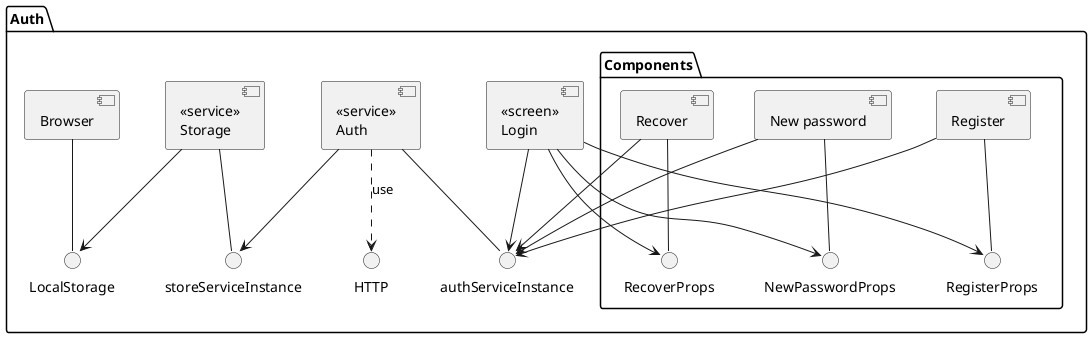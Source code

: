 @startuml

package "Auth" {
    package "Components" {
        [New password] -- NewPasswordProps
        [Recover] -- RecoverProps
        [Register] -- RegisterProps
    }

    [<<screen>>\nLogin] as login

    login --> NewPasswordProps
    login --> RecoverProps
    login --> RegisterProps

    [<<service>>\nAuth] as authService
    [<<service>>\nStorage] as storeService
    storeService -- storeServiceInstance
    
    authService --> storeServiceInstance
    [Browser] -- LocalStorage

    storeService --> LocalStorage

    authService ..> HTTP : use
    authService -- authServiceInstance

    login --> authServiceInstance
    [New password] --> authServiceInstance
    [Recover] --> authServiceInstance
    [Register] --> authServiceInstance
}

@enduml